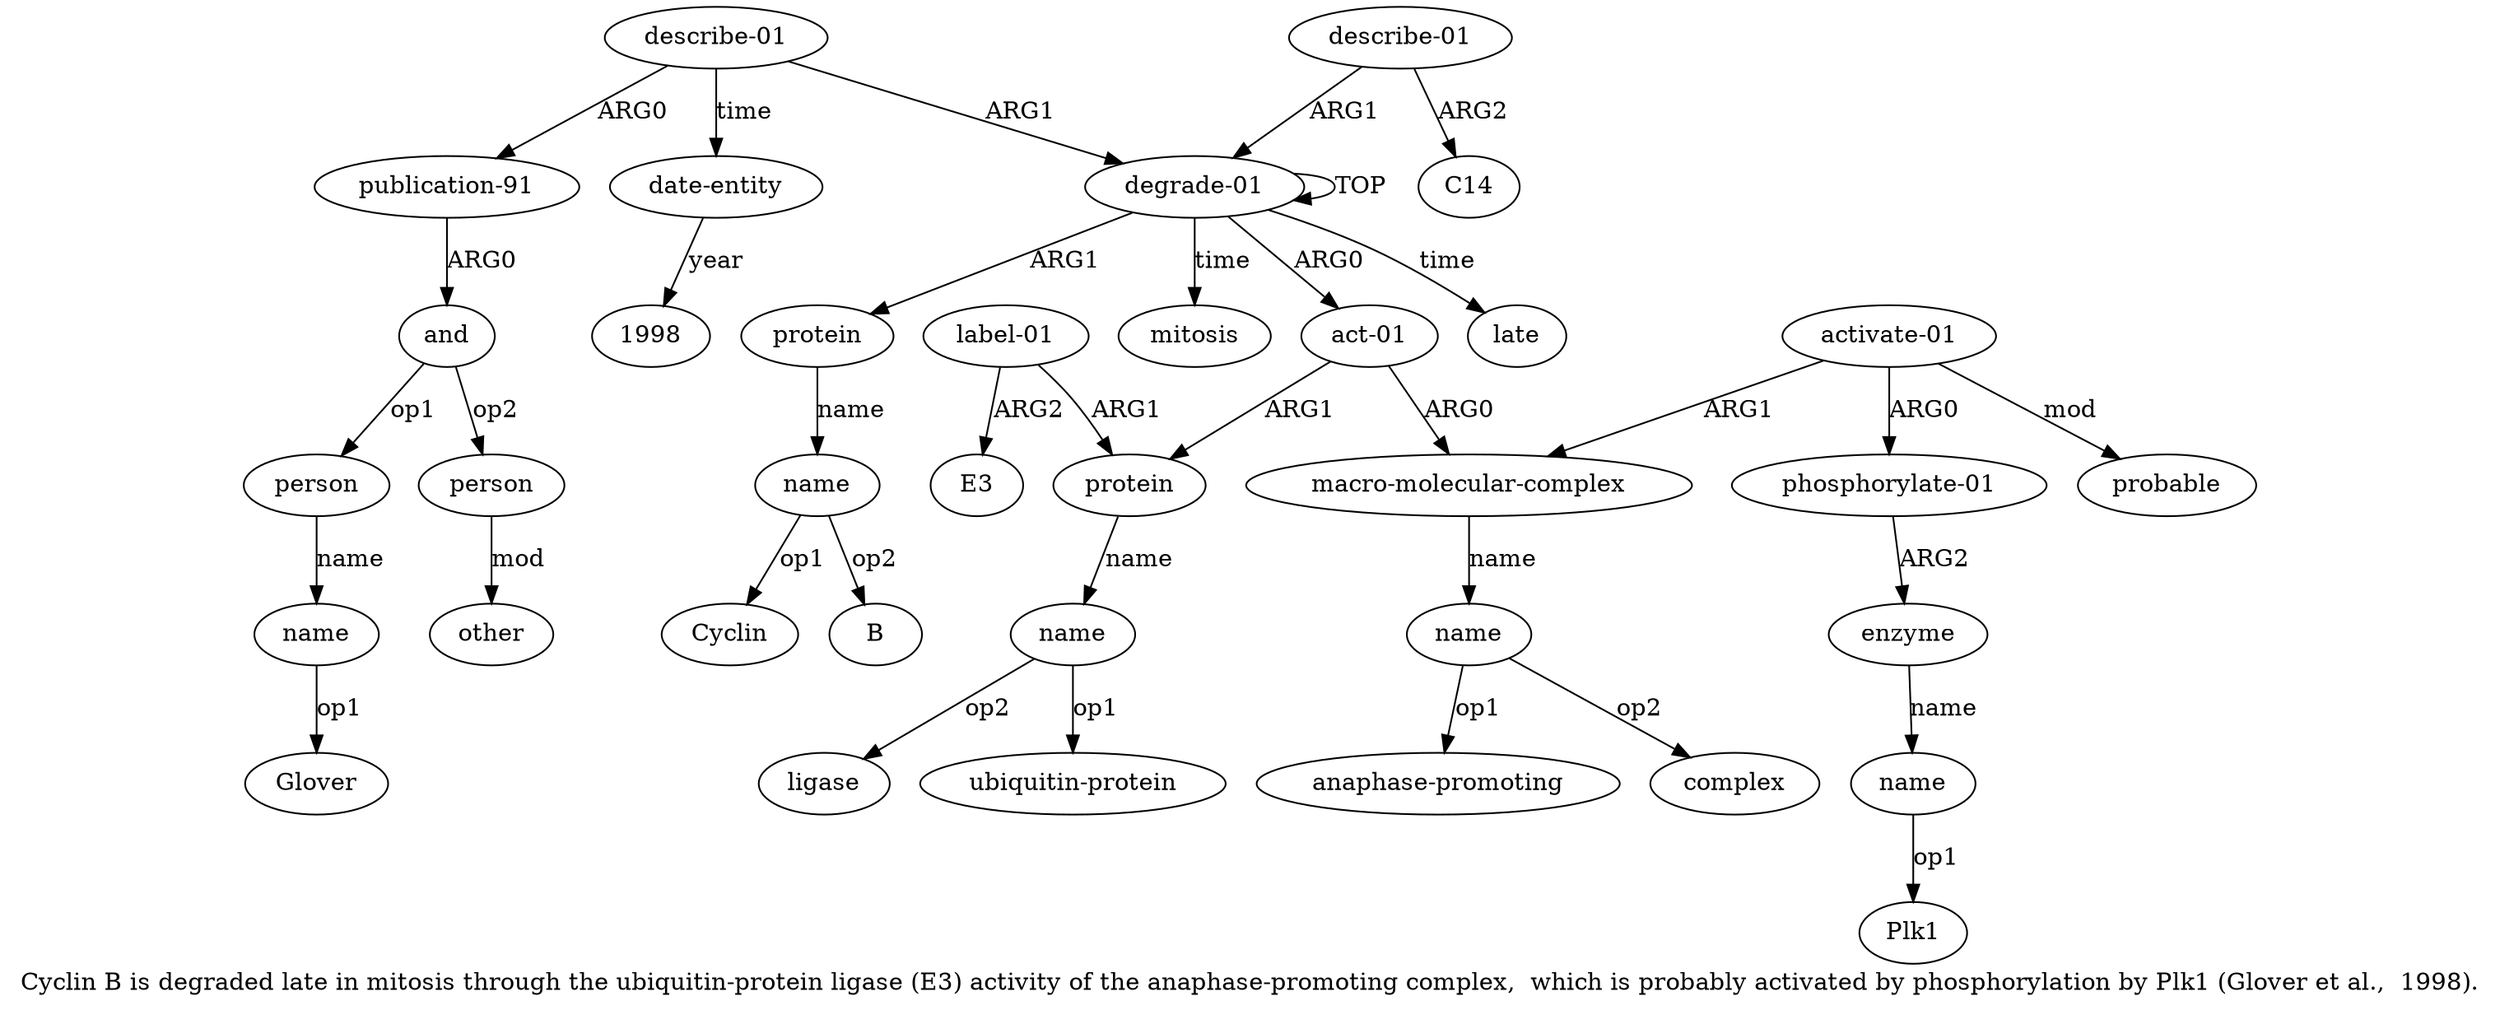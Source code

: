 digraph  {
	graph [label="Cyclin B is degraded late in mitosis through the ubiquitin-protein ligase (E3) activity of the anaphase-promoting complex,  which \
is probably activated by phosphorylation by Plk1 (Glover et al.,  1998)."];
	node [label="\N"];
	a20	 [color=black,
		gold_ind=20,
		gold_label=name,
		label=name,
		test_ind=20,
		test_label=name];
	"a20 Glover"	 [color=black,
		gold_ind=-1,
		gold_label=Glover,
		label=Glover,
		test_ind=-1,
		test_label=Glover];
	a20 -> "a20 Glover" [key=0,
	color=black,
	gold_label=op1,
	label=op1,
	test_label=op1];
a21 [color=black,
	gold_ind=21,
	gold_label=person,
	label=person,
	test_ind=21,
	test_label=person];
a22 [color=black,
	gold_ind=22,
	gold_label=other,
	label=other,
	test_ind=22,
	test_label=other];
a21 -> a22 [key=0,
color=black,
gold_label=mod,
label=mod,
test_label=mod];
a23 [color=black,
gold_ind=23,
gold_label="date-entity",
label="date-entity",
test_ind=23,
test_label="date-entity"];
"a23 1998" [color=black,
gold_ind=-1,
gold_label=1998,
label=1998,
test_ind=-1,
test_label=1998];
a23 -> "a23 1998" [key=0,
color=black,
gold_label=year,
label=year,
test_label=year];
a24 [color=black,
gold_ind=24,
gold_label="describe-01",
label="describe-01",
test_ind=24,
test_label="describe-01"];
a25 [color=black,
gold_ind=25,
gold_label=C14,
label=C14,
test_ind=25,
test_label=C14];
a24 -> a25 [key=0,
color=black,
gold_label=ARG2,
label=ARG2,
test_label=ARG2];
a0 [color=black,
gold_ind=0,
gold_label="degrade-01",
label="degrade-01",
test_ind=0,
test_label="degrade-01"];
a24 -> a0 [key=0,
color=black,
gold_label=ARG1,
label=ARG1,
test_label=ARG1];
"a13 B" [color=black,
gold_ind=-1,
gold_label=B,
label=B,
test_ind=-1,
test_label=B];
"a7 Plk1" [color=black,
gold_ind=-1,
gold_label=Plk1,
label=Plk1,
test_ind=-1,
test_label=Plk1];
"a3 anaphase-promoting" [color=black,
gold_ind=-1,
gold_label="anaphase-promoting",
label="anaphase-promoting",
test_ind=-1,
test_label="anaphase-promoting"];
"a10 ligase" [color=black,
gold_ind=-1,
gold_label=ligase,
label=ligase,
test_ind=-1,
test_label=ligase];
"a3 complex" [color=black,
gold_ind=-1,
gold_label=complex,
label=complex,
test_ind=-1,
test_label=complex];
a15 [color=black,
gold_ind=15,
gold_label=mitosis,
label=mitosis,
test_ind=15,
test_label=mitosis];
a14 [color=black,
gold_ind=14,
gold_label=late,
label=late,
test_ind=14,
test_label=late];
a17 [color=black,
gold_ind=17,
gold_label="publication-91",
label="publication-91",
test_ind=17,
test_label="publication-91"];
a18 [color=black,
gold_ind=18,
gold_label=and,
label=and,
test_ind=18,
test_label=and];
a17 -> a18 [key=0,
color=black,
gold_label=ARG0,
label=ARG0,
test_label=ARG0];
a16 [color=black,
gold_ind=16,
gold_label="describe-01",
label="describe-01",
test_ind=16,
test_label="describe-01"];
a16 -> a23 [key=0,
color=black,
gold_label=time,
label=time,
test_label=time];
a16 -> a17 [key=0,
color=black,
gold_label=ARG0,
label=ARG0,
test_label=ARG0];
a16 -> a0 [key=0,
color=black,
gold_label=ARG1,
label=ARG1,
test_label=ARG1];
a11 [color=black,
gold_ind=11,
gold_label="label-01",
label="label-01",
test_ind=11,
test_label="label-01"];
a9 [color=black,
gold_ind=9,
gold_label=protein,
label=protein,
test_ind=9,
test_label=protein];
a11 -> a9 [key=0,
color=black,
gold_label=ARG1,
label=ARG1,
test_label=ARG1];
"a11 E3" [color=black,
gold_ind=-1,
gold_label=E3,
label=E3,
test_ind=-1,
test_label=E3];
a11 -> "a11 E3" [key=0,
color=black,
gold_label=ARG2,
label=ARG2,
test_label=ARG2];
a10 [color=black,
gold_ind=10,
gold_label=name,
label=name,
test_ind=10,
test_label=name];
a10 -> "a10 ligase" [key=0,
color=black,
gold_label=op2,
label=op2,
test_label=op2];
"a10 ubiquitin-protein" [color=black,
gold_ind=-1,
gold_label="ubiquitin-protein",
label="ubiquitin-protein",
test_ind=-1,
test_label="ubiquitin-protein"];
a10 -> "a10 ubiquitin-protein" [key=0,
color=black,
gold_label=op1,
label=op1,
test_label=op1];
a13 [color=black,
gold_ind=13,
gold_label=name,
label=name,
test_ind=13,
test_label=name];
a13 -> "a13 B" [key=0,
color=black,
gold_label=op2,
label=op2,
test_label=op2];
"a13 Cyclin" [color=black,
gold_ind=-1,
gold_label=Cyclin,
label=Cyclin,
test_ind=-1,
test_label=Cyclin];
a13 -> "a13 Cyclin" [key=0,
color=black,
gold_label=op1,
label=op1,
test_label=op1];
a12 [color=black,
gold_ind=12,
gold_label=protein,
label=protein,
test_ind=12,
test_label=protein];
a12 -> a13 [key=0,
color=black,
gold_label=name,
label=name,
test_label=name];
a19 [color=black,
gold_ind=19,
gold_label=person,
label=person,
test_ind=19,
test_label=person];
a19 -> a20 [key=0,
color=black,
gold_label=name,
label=name,
test_label=name];
a18 -> a21 [key=0,
color=black,
gold_label=op2,
label=op2,
test_label=op2];
a18 -> a19 [key=0,
color=black,
gold_label=op1,
label=op1,
test_label=op1];
a1 [color=black,
gold_ind=1,
gold_label="act-01",
label="act-01",
test_ind=1,
test_label="act-01"];
a2 [color=black,
gold_ind=2,
gold_label="macro-molecular-complex",
label="macro-molecular-complex",
test_ind=2,
test_label="macro-molecular-complex"];
a1 -> a2 [key=0,
color=black,
gold_label=ARG0,
label=ARG0,
test_label=ARG0];
a1 -> a9 [key=0,
color=black,
gold_label=ARG1,
label=ARG1,
test_label=ARG1];
a0 -> a15 [key=0,
color=black,
gold_label=time,
label=time,
test_label=time];
a0 -> a14 [key=0,
color=black,
gold_label=time,
label=time,
test_label=time];
a0 -> a12 [key=0,
color=black,
gold_label=ARG1,
label=ARG1,
test_label=ARG1];
a0 -> a1 [key=0,
color=black,
gold_label=ARG0,
label=ARG0,
test_label=ARG0];
a0 -> a0 [key=0,
color=black,
gold_label=TOP,
label=TOP,
test_label=TOP];
a3 [color=black,
gold_ind=3,
gold_label=name,
label=name,
test_ind=3,
test_label=name];
a3 -> "a3 anaphase-promoting" [key=0,
color=black,
gold_label=op1,
label=op1,
test_label=op1];
a3 -> "a3 complex" [key=0,
color=black,
gold_label=op2,
label=op2,
test_label=op2];
a2 -> a3 [key=0,
color=black,
gold_label=name,
label=name,
test_label=name];
a5 [color=black,
gold_ind=5,
gold_label="phosphorylate-01",
label="phosphorylate-01",
test_ind=5,
test_label="phosphorylate-01"];
a6 [color=black,
gold_ind=6,
gold_label=enzyme,
label=enzyme,
test_ind=6,
test_label=enzyme];
a5 -> a6 [key=0,
color=black,
gold_label=ARG2,
label=ARG2,
test_label=ARG2];
a4 [color=black,
gold_ind=4,
gold_label="activate-01",
label="activate-01",
test_ind=4,
test_label="activate-01"];
a4 -> a2 [key=0,
color=black,
gold_label=ARG1,
label=ARG1,
test_label=ARG1];
a4 -> a5 [key=0,
color=black,
gold_label=ARG0,
label=ARG0,
test_label=ARG0];
a8 [color=black,
gold_ind=8,
gold_label=probable,
label=probable,
test_ind=8,
test_label=probable];
a4 -> a8 [key=0,
color=black,
gold_label=mod,
label=mod,
test_label=mod];
a7 [color=black,
gold_ind=7,
gold_label=name,
label=name,
test_ind=7,
test_label=name];
a7 -> "a7 Plk1" [key=0,
color=black,
gold_label=op1,
label=op1,
test_label=op1];
a6 -> a7 [key=0,
color=black,
gold_label=name,
label=name,
test_label=name];
a9 -> a10 [key=0,
color=black,
gold_label=name,
label=name,
test_label=name];
}
